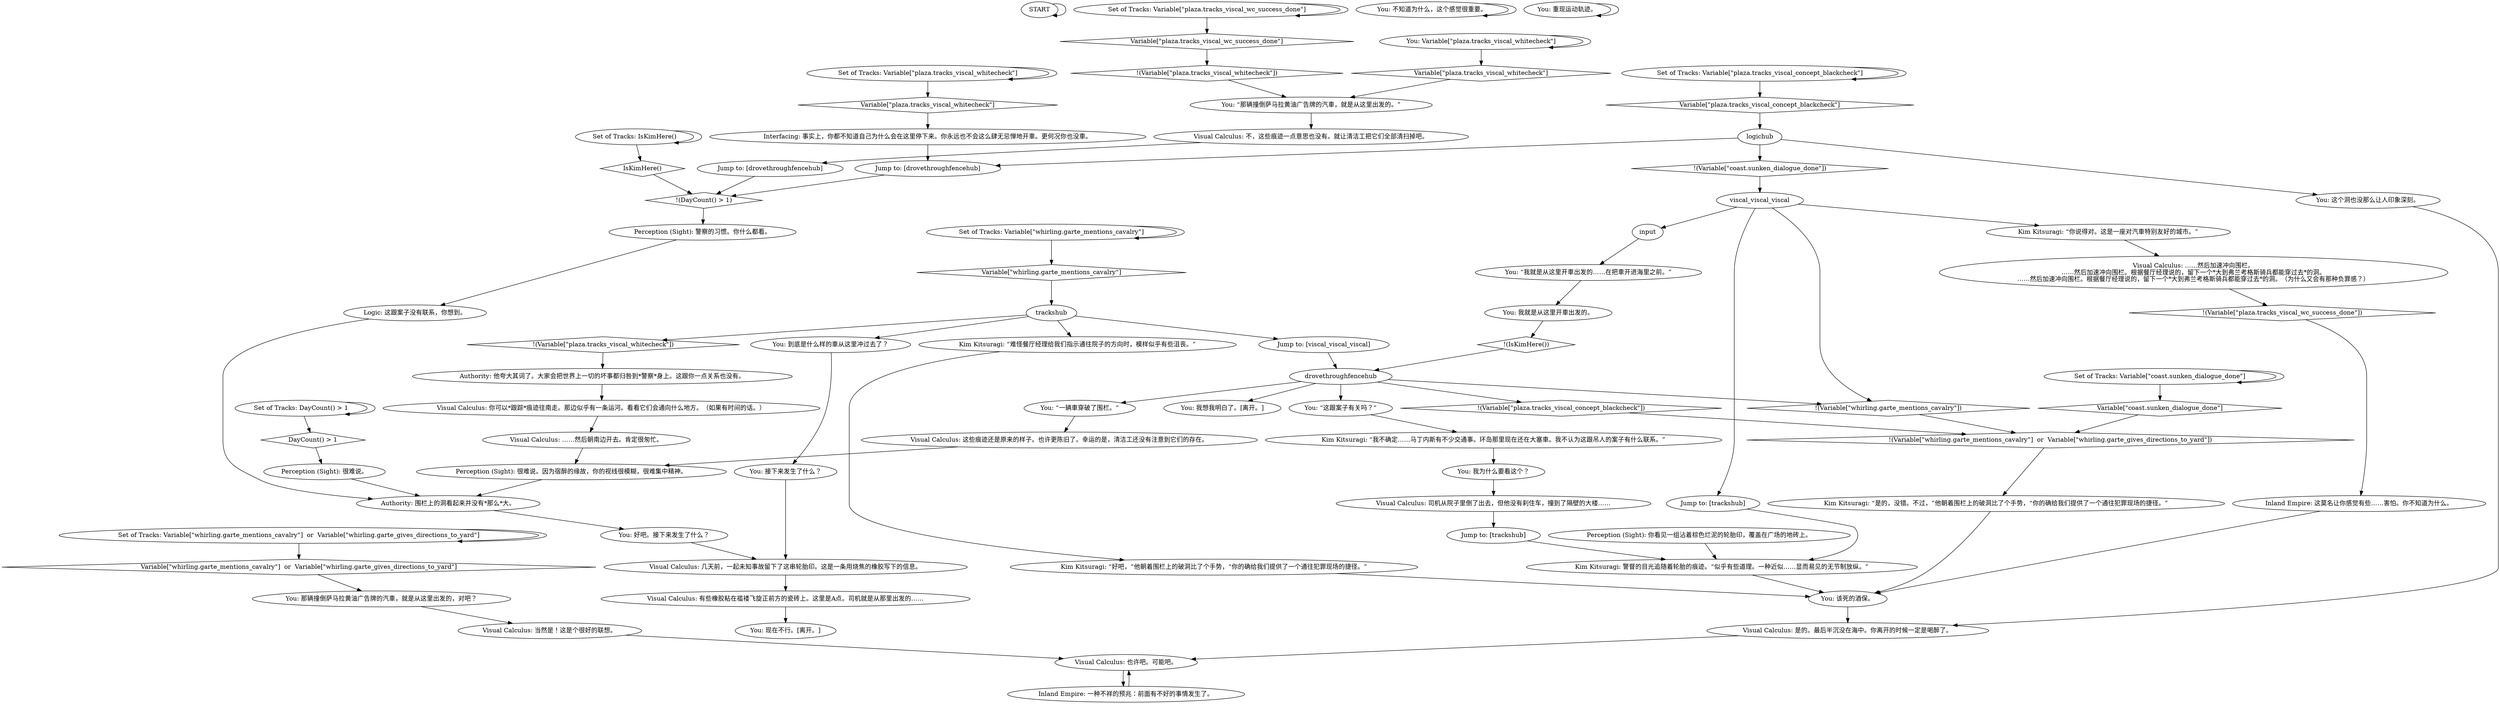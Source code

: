 # PLAZA / TIRETRACKS VISCAL
# You notice a set of a motor carriage tracks backing into the fence.
# ==================================================
digraph G {
	  0 [label="START"];
	  1 [label="input"];
	  2 [label="You: 我就是从这里开車出发的。"];
	  3 [label="Set of Tracks: Variable[\"whirling.garte_mentions_cavalry\"]  or  Variable[\"whirling.garte_gives_directions_to_yard\"]"];
	  4 [label="Variable[\"whirling.garte_mentions_cavalry\"]  or  Variable[\"whirling.garte_gives_directions_to_yard\"]", shape=diamond];
	  5 [label="!(Variable[\"whirling.garte_mentions_cavalry\"]  or  Variable[\"whirling.garte_gives_directions_to_yard\"])", shape=diamond];
	  6 [label="You: 接下来发生了什么？"];
	  7 [label="Set of Tracks: DayCount() > 1"];
	  8 [label="DayCount() > 1", shape=diamond];
	  9 [label="!(DayCount() > 1)", shape=diamond];
	  10 [label="drovethroughfencehub"];
	  11 [label="viscal_viscal_viscal"];
	  12 [label="Authority: 围栏上的洞看起来并没有*那么*大。"];
	  13 [label="Jump to: [trackshub]"];
	  14 [label="Visual Calculus: ……然后朝南边开去。肯定很匆忙。"];
	  15 [label="Jump to: [drovethroughfencehub]"];
	  16 [label="You: 好吧。接下来发生了什么？"];
	  17 [label="Set of Tracks: Variable[\"plaza.tracks_viscal_concept_blackcheck\"]"];
	  18 [label="Variable[\"plaza.tracks_viscal_concept_blackcheck\"]", shape=diamond];
	  19 [label="!(Variable[\"plaza.tracks_viscal_concept_blackcheck\"])", shape=diamond];
	  20 [label="You: “我就是从这里开車出发的……在把車开进海里之前。”"];
	  21 [label="Set of Tracks: Variable[\"plaza.tracks_viscal_wc_success_done\"]"];
	  22 [label="Variable[\"plaza.tracks_viscal_wc_success_done\"]", shape=diamond];
	  23 [label="!(Variable[\"plaza.tracks_viscal_wc_success_done\"])", shape=diamond];
	  24 [label="Set of Tracks: Variable[\"whirling.garte_mentions_cavalry\"]"];
	  25 [label="Variable[\"whirling.garte_mentions_cavalry\"]", shape=diamond];
	  26 [label="!(Variable[\"whirling.garte_mentions_cavalry\"])", shape=diamond];
	  27 [label="You: 我想我明白了。[离开。]"];
	  28 [label="You: “一辆車穿破了围栏。”"];
	  29 [label="You: “那辆撞倒萨马拉黄油广告牌的汽車，就是从这里出发的。”"];
	  30 [label="Set of Tracks: Variable[\"plaza.tracks_viscal_whitecheck\"]"];
	  31 [label="Variable[\"plaza.tracks_viscal_whitecheck\"]", shape=diamond];
	  32 [label="!(Variable[\"plaza.tracks_viscal_whitecheck\"])", shape=diamond];
	  33 [label="You: 我为什么要看这个？"];
	  34 [label="Visual Calculus: 你可以*跟踪*痕迹往南走。那边似乎有一条运河。看看它们会通向什么地方。（如果有时间的话。）"];
	  35 [label="Interfacing: 事实上，你都不知道自己为什么会在这里停下来。你永远也不会这么肆无忌惮地开車。更何况你也没車。"];
	  36 [label="Visual Calculus: 几天前，一起未知事故留下了这串轮胎印。这是一条用烧焦的橡胶写下的信息。"];
	  37 [label="Visual Calculus: 司机从院子里倒了出去，但他没有刹住车，撞到了隔壁的大楼……"];
	  38 [label="Perception (Sight): 警察的习惯。你什么都看。"];
	  39 [label="Perception (Sight): 很难说。因为宿醉的缘故，你的视线很模糊，很难集中精神。"];
	  40 [label="Set of Tracks: IsKimHere()"];
	  41 [label="IsKimHere()", shape=diamond];
	  42 [label="!(IsKimHere())", shape=diamond];
	  43 [label="Visual Calculus: 是的。最后半沉没在海中。你离开的时候一定是喝醉了。"];
	  44 [label="Authority: 他夸大其词了。大家会把世界上一切的坏事都归咎到*警察*身上。这跟你一点关系也没有。"];
	  45 [label="Visual Calculus: 不，这些痕迹一点意思也没有。就让清洁工把它们全部清扫掉吧。"];
	  46 [label="Kim Kitsuragi: 警督的目光追随着轮胎的痕迹。“似乎有些道理。一种近似……显而易见的无节制放纵。”"];
	  47 [label="trackshub"];
	  48 [label="Set of Tracks: Variable[\"coast.sunken_dialogue_done\"]"];
	  49 [label="Variable[\"coast.sunken_dialogue_done\"]", shape=diamond];
	  50 [label="!(Variable[\"coast.sunken_dialogue_done\"])", shape=diamond];
	  51 [label="You: 该死的酒保。"];
	  52 [label="Jump to: [drovethroughfencehub]"];
	  53 [label="Jump to: [trackshub]"];
	  54 [label="You: 不知道为什么，这个感觉很重要。"];
	  55 [label="Visual Calculus: 也许吧。可能吧。"];
	  56 [label="Jump to: [viscal_viscal_viscal]"];
	  57 [label="You: 重现运动轨迹。"];
	  58 [label="You: Variable[\"plaza.tracks_viscal_whitecheck\"]"];
	  59 [label="Variable[\"plaza.tracks_viscal_whitecheck\"]", shape=diamond];
	  60 [label="!(Variable[\"plaza.tracks_viscal_whitecheck\"])", shape=diamond];
	  61 [label="Visual Calculus: 这些痕迹还是原来的样子。也许更陈旧了。幸运的是，清洁工还没有注意到它们的存在。"];
	  62 [label="Kim Kitsuragi: “你说得对。这是一座对汽車特别友好的城市。”"];
	  63 [label="You: 那辆撞倒萨马拉黄油广告牌的汽車，就是从这里出发的，对吧？"];
	  64 [label="Kim Kitsuragi: “难怪餐厅经理给我们指示通往院子的方向时，模样似乎有些沮丧。”"];
	  65 [label="You: 现在不行。[离开。]"];
	  66 [label="Visual Calculus: ……然后加速冲向围栏。\n……然后加速冲向围栏。根据餐厅经理说的，留下一个*大到弗兰考格斯骑兵都能穿过去*的洞。\n……然后加速冲向围栏。根据餐厅经理说的，留下一个*大到弗兰考格斯骑兵都能穿过去*的洞。（为什么又会有那种负罪感？）"];
	  67 [label="Inland Empire: 这莫名让你感觉有些……害怕。你不知道为什么。"];
	  68 [label="Perception (Sight): 你看见一组沾着棕色烂泥的轮胎印，覆盖在广场的地砖上。"];
	  69 [label="Visual Calculus: 有些橡胶粘在褴褛飞旋正前方的瓷砖上。这里是A点。司机就是从那里出发的……"];
	  70 [label="Inland Empire: 一种不祥的预兆：前面有不好的事情发生了。"];
	  71 [label="Kim Kitsuragi: “好吧，”他朝着围栏上的破洞比了个手势，“你的确给我们提供了一个通往犯罪现场的捷径。”"];
	  72 [label="Logic: 这跟案子没有联系，你想到。"];
	  73 [label="logichub"];
	  74 [label="You: 到底是什么样的車从这里冲过去了？"];
	  75 [label="You: “这跟案子有关吗？”"];
	  76 [label="You: 这个洞也没那么让人印象深刻。"];
	  77 [label="Visual Calculus: 当然是！这是个很好的联想。"];
	  78 [label="Kim Kitsuragi: “是的，没错。不过，”他朝着围栏上的破洞比了个手势，“你的确给我们提供了一个通往犯罪现场的捷径。”"];
	  79 [label="Perception (Sight): 很难说。"];
	  80 [label="Kim Kitsuragi: “我不确定……马丁内斯有不少交通事。环岛那里现在还在大塞車。我不认为这跟吊人的案子有什么联系。”"];
	  0 -> 0
	  1 -> 20
	  2 -> 42
	  3 -> 3
	  3 -> 4
	  4 -> 63
	  5 -> 78
	  6 -> 36
	  7 -> 8
	  7 -> 7
	  8 -> 79
	  9 -> 38
	  10 -> 75
	  10 -> 19
	  10 -> 26
	  10 -> 27
	  10 -> 28
	  11 -> 1
	  11 -> 26
	  11 -> 53
	  11 -> 62
	  12 -> 16
	  13 -> 46
	  14 -> 39
	  15 -> 9
	  16 -> 36
	  17 -> 17
	  17 -> 18
	  18 -> 73
	  19 -> 5
	  20 -> 2
	  21 -> 21
	  21 -> 22
	  22 -> 60
	  23 -> 67
	  24 -> 24
	  24 -> 25
	  25 -> 47
	  26 -> 5
	  28 -> 61
	  29 -> 45
	  30 -> 30
	  30 -> 31
	  31 -> 35
	  32 -> 44
	  33 -> 37
	  34 -> 14
	  35 -> 15
	  36 -> 69
	  37 -> 13
	  38 -> 72
	  39 -> 12
	  40 -> 40
	  40 -> 41
	  41 -> 9
	  42 -> 10
	  43 -> 55
	  44 -> 34
	  45 -> 52
	  46 -> 51
	  47 -> 32
	  47 -> 64
	  47 -> 74
	  47 -> 56
	  48 -> 48
	  48 -> 49
	  49 -> 5
	  50 -> 11
	  51 -> 43
	  52 -> 9
	  53 -> 46
	  54 -> 54
	  55 -> 70
	  56 -> 10
	  57 -> 57
	  58 -> 58
	  58 -> 59
	  59 -> 29
	  60 -> 29
	  61 -> 39
	  62 -> 66
	  63 -> 77
	  64 -> 71
	  66 -> 23
	  67 -> 51
	  68 -> 46
	  69 -> 65
	  70 -> 55
	  71 -> 51
	  72 -> 12
	  73 -> 50
	  73 -> 76
	  73 -> 15
	  74 -> 6
	  75 -> 80
	  76 -> 43
	  77 -> 55
	  78 -> 51
	  79 -> 12
	  80 -> 33
}

